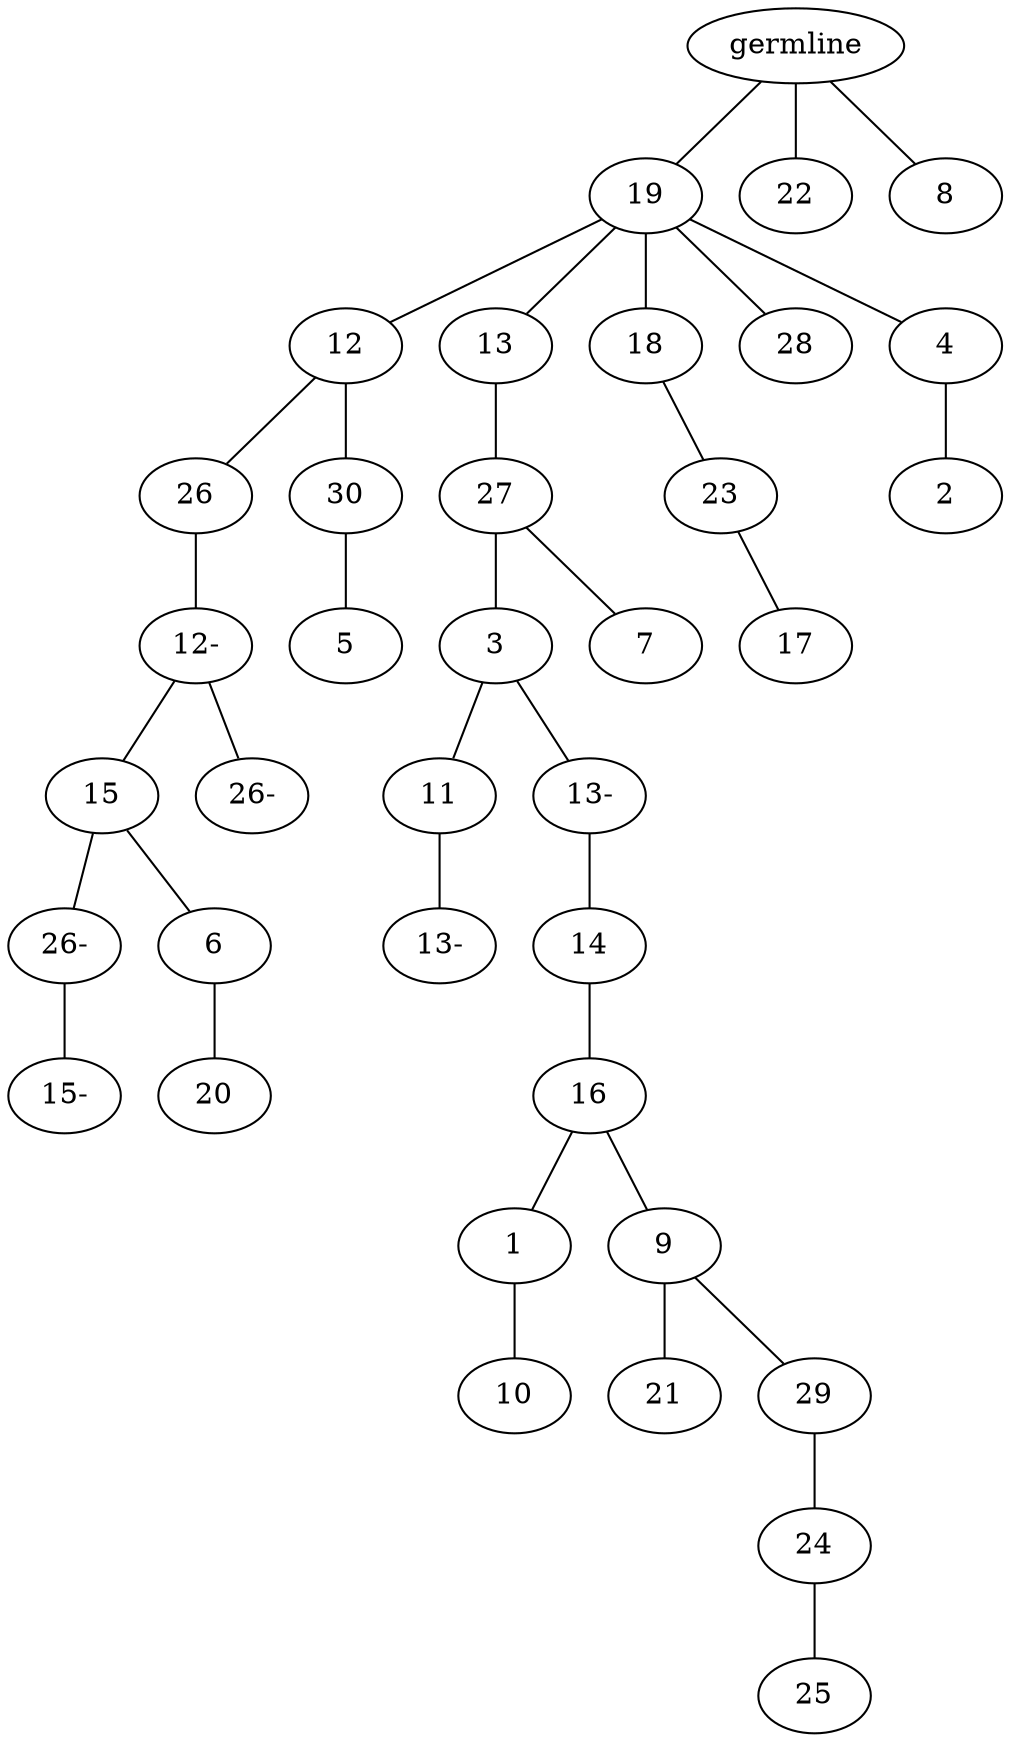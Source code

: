 graph tree {
    "140317233126800" [label="germline"];
    "140317230565984" [label="19"];
    "140317230565216" [label="12"];
    "140317230566320" [label="26"];
    "140317230565600" [label="12-"];
    "140317230565456" [label="15"];
    "140317230563440" [label="26-"];
    "140317230566080" [label="15-"];
    "140317230565408" [label="6"];
    "140317240514784" [label="20"];
    "140317230566416" [label="26-"];
    "140317230567232" [label="30"];
    "140317230565696" [label="5"];
    "140317230565312" [label="13"];
    "140317230566608" [label="27"];
    "140317230565936" [label="3"];
    "140317230566992" [label="11"];
    "140317224457072" [label="13-"];
    "140317230565360" [label="13-"];
    "140317224456592" [label="14"];
    "140317224457648" [label="16"];
    "140317224458848" [label="1"];
    "140317224457744" [label="10"];
    "140317224456400" [label="9"];
    "140317224458752" [label="21"];
    "140317224457552" [label="29"];
    "140317224458272" [label="24"];
    "140317224458512" [label="25"];
    "140317230567280" [label="7"];
    "140317230565264" [label="18"];
    "140317224457936" [label="23"];
    "140317236128832" [label="17"];
    "140317230563488" [label="28"];
    "140317224456832" [label="4"];
    "140317224457264" [label="2"];
    "140317230564544" [label="22"];
    "140317224458176" [label="8"];
    "140317233126800" -- "140317230565984";
    "140317233126800" -- "140317230564544";
    "140317233126800" -- "140317224458176";
    "140317230565984" -- "140317230565216";
    "140317230565984" -- "140317230565312";
    "140317230565984" -- "140317230565264";
    "140317230565984" -- "140317230563488";
    "140317230565984" -- "140317224456832";
    "140317230565216" -- "140317230566320";
    "140317230565216" -- "140317230567232";
    "140317230566320" -- "140317230565600";
    "140317230565600" -- "140317230565456";
    "140317230565600" -- "140317230566416";
    "140317230565456" -- "140317230563440";
    "140317230565456" -- "140317230565408";
    "140317230563440" -- "140317230566080";
    "140317230565408" -- "140317240514784";
    "140317230567232" -- "140317230565696";
    "140317230565312" -- "140317230566608";
    "140317230566608" -- "140317230565936";
    "140317230566608" -- "140317230567280";
    "140317230565936" -- "140317230566992";
    "140317230565936" -- "140317230565360";
    "140317230566992" -- "140317224457072";
    "140317230565360" -- "140317224456592";
    "140317224456592" -- "140317224457648";
    "140317224457648" -- "140317224458848";
    "140317224457648" -- "140317224456400";
    "140317224458848" -- "140317224457744";
    "140317224456400" -- "140317224458752";
    "140317224456400" -- "140317224457552";
    "140317224457552" -- "140317224458272";
    "140317224458272" -- "140317224458512";
    "140317230565264" -- "140317224457936";
    "140317224457936" -- "140317236128832";
    "140317224456832" -- "140317224457264";
}
